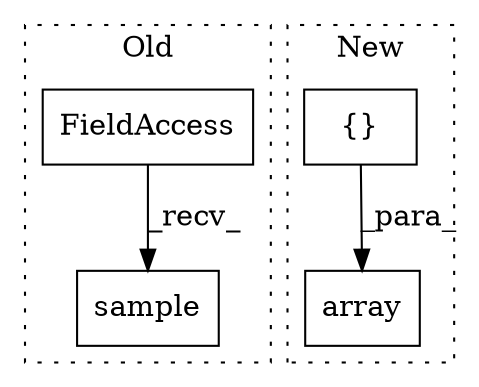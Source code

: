 digraph G {
subgraph cluster0 {
1 [label="sample" a="32" s="7636" l="8" shape="box"];
3 [label="FieldAccess" a="22" s="7614" l="21" shape="box"];
label = "Old";
style="dotted";
}
subgraph cluster1 {
2 [label="array" a="32" s="7717,7757" l="6,1" shape="box"];
4 [label="{}" a="4" s="7732,7756" l="1,1" shape="box"];
label = "New";
style="dotted";
}
3 -> 1 [label="_recv_"];
4 -> 2 [label="_para_"];
}